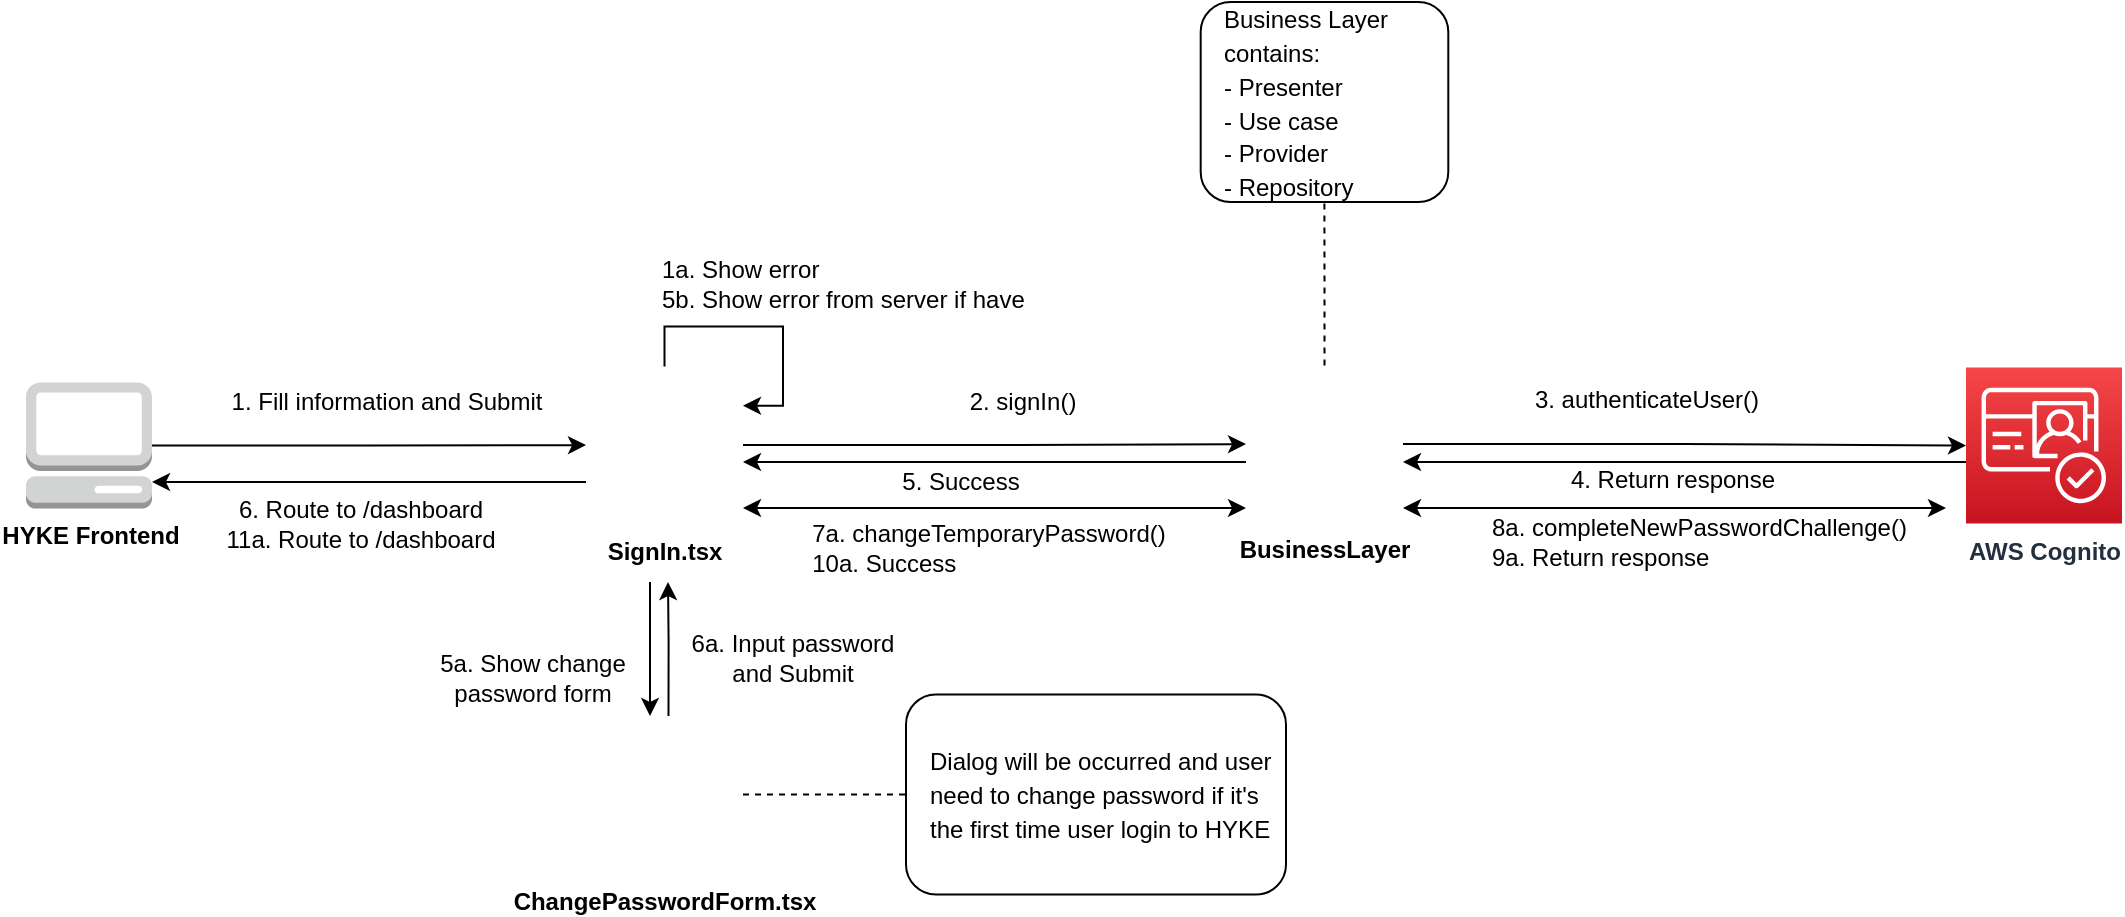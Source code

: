 <mxfile version="15.6.3" type="github" pages="2">
  <diagram name="Login" id="74e2e168-ea6b-b213-b513-2b3c1d86103e">
    <mxGraphModel dx="1422" dy="1604" grid="1" gridSize="10" guides="1" tooltips="1" connect="1" arrows="1" fold="1" page="1" pageScale="1" pageWidth="1100" pageHeight="850" background="none" math="0" shadow="0">
      <root>
        <mxCell id="0" />
        <mxCell id="1" parent="0" />
        <mxCell id="s04tFwtaQNEnBb-Ma6FZ-3" style="edgeStyle=orthogonalEdgeStyle;rounded=0;orthogonalLoop=1;jettySize=auto;html=1;" parent="1" source="s04tFwtaQNEnBb-Ma6FZ-1" target="s04tFwtaQNEnBb-Ma6FZ-2" edge="1">
          <mxGeometry relative="1" as="geometry" />
        </mxCell>
        <mxCell id="D3JZG9S5xgHQ85B02sTl-6" value="1. Fill information and Submit" style="edgeLabel;html=1;align=center;verticalAlign=middle;resizable=0;points=[];fontSize=12;" vertex="1" connectable="0" parent="s04tFwtaQNEnBb-Ma6FZ-3">
          <mxGeometry x="0.217" y="1" relative="1" as="geometry">
            <mxPoint x="-15" y="-21" as="offset" />
          </mxGeometry>
        </mxCell>
        <mxCell id="s04tFwtaQNEnBb-Ma6FZ-1" value="&lt;b&gt;HYKE Frontend&lt;/b&gt;" style="outlineConnect=0;dashed=0;verticalLabelPosition=bottom;verticalAlign=top;align=center;html=1;shape=mxgraph.aws3.management_console;fillColor=#D2D3D3;gradientColor=none;" parent="1" vertex="1">
          <mxGeometry x="110" y="180.25" width="63" height="63" as="geometry" />
        </mxCell>
        <mxCell id="s04tFwtaQNEnBb-Ma6FZ-7" style="edgeStyle=orthogonalEdgeStyle;rounded=0;orthogonalLoop=1;jettySize=auto;html=1;fontSize=14;" parent="1" source="s04tFwtaQNEnBb-Ma6FZ-2" target="s04tFwtaQNEnBb-Ma6FZ-6" edge="1">
          <mxGeometry relative="1" as="geometry" />
        </mxCell>
        <mxCell id="D3JZG9S5xgHQ85B02sTl-22" value="2. signIn()" style="edgeLabel;html=1;align=center;verticalAlign=middle;resizable=0;points=[];fontSize=12;" vertex="1" connectable="0" parent="s04tFwtaQNEnBb-Ma6FZ-7">
          <mxGeometry x="0.303" y="2" relative="1" as="geometry">
            <mxPoint x="-24" y="-19" as="offset" />
          </mxGeometry>
        </mxCell>
        <mxCell id="D3JZG9S5xgHQ85B02sTl-11" style="edgeStyle=orthogonalEdgeStyle;rounded=0;orthogonalLoop=1;jettySize=auto;html=1;fontSize=12;endArrow=classic;endFill=1;" edge="1" parent="1">
          <mxGeometry relative="1" as="geometry">
            <mxPoint x="422" y="280" as="sourcePoint" />
            <mxPoint x="422" y="347" as="targetPoint" />
            <Array as="points">
              <mxPoint x="422" y="310" />
              <mxPoint x="422" y="310" />
            </Array>
          </mxGeometry>
        </mxCell>
        <mxCell id="D3JZG9S5xgHQ85B02sTl-23" value="5a. Show change &lt;br&gt;password form" style="edgeLabel;html=1;align=center;verticalAlign=middle;resizable=0;points=[];fontSize=12;" vertex="1" connectable="0" parent="D3JZG9S5xgHQ85B02sTl-11">
          <mxGeometry x="-0.177" y="-2" relative="1" as="geometry">
            <mxPoint x="-57" y="20" as="offset" />
          </mxGeometry>
        </mxCell>
        <mxCell id="D3JZG9S5xgHQ85B02sTl-20" style="edgeStyle=orthogonalEdgeStyle;rounded=0;orthogonalLoop=1;jettySize=auto;html=1;fontSize=12;endArrow=classic;endFill=1;" edge="1" parent="1" source="s04tFwtaQNEnBb-Ma6FZ-2" target="s04tFwtaQNEnBb-Ma6FZ-1">
          <mxGeometry relative="1" as="geometry">
            <Array as="points">
              <mxPoint x="310" y="230" />
              <mxPoint x="310" y="230" />
            </Array>
          </mxGeometry>
        </mxCell>
        <mxCell id="D3JZG9S5xgHQ85B02sTl-21" value="6. Route to /dashboard&lt;br&gt;11a. Route to /dashboard" style="edgeLabel;html=1;align=center;verticalAlign=middle;resizable=0;points=[];fontSize=12;" vertex="1" connectable="0" parent="D3JZG9S5xgHQ85B02sTl-20">
          <mxGeometry x="0.317" y="3" relative="1" as="geometry">
            <mxPoint x="30" y="18" as="offset" />
          </mxGeometry>
        </mxCell>
        <mxCell id="D3JZG9S5xgHQ85B02sTl-32" style="edgeStyle=orthogonalEdgeStyle;rounded=0;orthogonalLoop=1;jettySize=auto;html=1;fontSize=12;endArrow=classic;endFill=1;startArrow=classic;startFill=1;" edge="1" parent="1">
          <mxGeometry relative="1" as="geometry">
            <mxPoint x="468.5" y="243" as="sourcePoint" />
            <mxPoint x="720" y="243" as="targetPoint" />
            <Array as="points">
              <mxPoint x="630" y="243" />
              <mxPoint x="630" y="243" />
            </Array>
          </mxGeometry>
        </mxCell>
        <mxCell id="D3JZG9S5xgHQ85B02sTl-33" value="&lt;div style=&quot;text-align: left&quot;&gt;&lt;span&gt;7a. changeTemporaryPassword()&lt;/span&gt;&lt;/div&gt;&lt;div style=&quot;text-align: left&quot;&gt;&lt;span&gt;10a. Success&lt;/span&gt;&lt;/div&gt;" style="edgeLabel;html=1;align=center;verticalAlign=middle;resizable=0;points=[];fontSize=12;" vertex="1" connectable="0" parent="D3JZG9S5xgHQ85B02sTl-32">
          <mxGeometry x="0.202" relative="1" as="geometry">
            <mxPoint x="-29" y="20" as="offset" />
          </mxGeometry>
        </mxCell>
        <mxCell id="s04tFwtaQNEnBb-Ma6FZ-2" value="&lt;b&gt;SignIn.tsx&lt;/b&gt;" style="shape=image;html=1;verticalAlign=top;verticalLabelPosition=bottom;labelBackgroundColor=#ffffff;imageAspect=0;aspect=fixed;image=https://cdn4.iconfinder.com/data/icons/logos-3/600/React.js_logo-128.png" parent="1" vertex="1">
          <mxGeometry x="390" y="172.25" width="78.5" height="78.5" as="geometry" />
        </mxCell>
        <mxCell id="s04tFwtaQNEnBb-Ma6FZ-10" style="edgeStyle=orthogonalEdgeStyle;rounded=0;orthogonalLoop=1;jettySize=auto;html=1;fontSize=14;endArrow=none;endFill=0;dashed=1;" parent="1" source="s04tFwtaQNEnBb-Ma6FZ-6" target="s04tFwtaQNEnBb-Ma6FZ-9" edge="1">
          <mxGeometry relative="1" as="geometry" />
        </mxCell>
        <mxCell id="D3JZG9S5xgHQ85B02sTl-1" style="edgeStyle=orthogonalEdgeStyle;rounded=0;orthogonalLoop=1;jettySize=auto;html=1;fontSize=12;endArrow=classic;endFill=1;" edge="1" parent="1" source="s04tFwtaQNEnBb-Ma6FZ-6" target="s04tFwtaQNEnBb-Ma6FZ-8">
          <mxGeometry relative="1" as="geometry" />
        </mxCell>
        <mxCell id="D3JZG9S5xgHQ85B02sTl-14" value="3. authenticateUser()" style="edgeLabel;html=1;align=center;verticalAlign=middle;resizable=0;points=[];fontSize=12;" vertex="1" connectable="0" parent="D3JZG9S5xgHQ85B02sTl-1">
          <mxGeometry x="-0.145" y="-4" relative="1" as="geometry">
            <mxPoint x="1" y="-26" as="offset" />
          </mxGeometry>
        </mxCell>
        <mxCell id="D3JZG9S5xgHQ85B02sTl-17" style="edgeStyle=orthogonalEdgeStyle;rounded=0;orthogonalLoop=1;jettySize=auto;html=1;fontSize=12;endArrow=classic;endFill=1;" edge="1" parent="1" source="s04tFwtaQNEnBb-Ma6FZ-6" target="s04tFwtaQNEnBb-Ma6FZ-2">
          <mxGeometry relative="1" as="geometry">
            <Array as="points">
              <mxPoint x="530" y="220" />
              <mxPoint x="530" y="220" />
            </Array>
          </mxGeometry>
        </mxCell>
        <mxCell id="D3JZG9S5xgHQ85B02sTl-19" value="5. Success" style="edgeLabel;html=1;align=center;verticalAlign=middle;resizable=0;points=[];fontSize=12;" vertex="1" connectable="0" parent="D3JZG9S5xgHQ85B02sTl-17">
          <mxGeometry x="0.217" y="-2" relative="1" as="geometry">
            <mxPoint x="10" y="12" as="offset" />
          </mxGeometry>
        </mxCell>
        <mxCell id="D3JZG9S5xgHQ85B02sTl-34" style="edgeStyle=orthogonalEdgeStyle;rounded=0;orthogonalLoop=1;jettySize=auto;html=1;fontSize=12;startArrow=classic;startFill=1;endArrow=classic;endFill=1;" edge="1" parent="1">
          <mxGeometry relative="1" as="geometry">
            <mxPoint x="798.5" y="243" as="sourcePoint" />
            <mxPoint x="1070" y="243" as="targetPoint" />
            <Array as="points">
              <mxPoint x="880" y="243" />
              <mxPoint x="880" y="243" />
            </Array>
          </mxGeometry>
        </mxCell>
        <mxCell id="D3JZG9S5xgHQ85B02sTl-35" value="8a. completeNewPasswordChallenge()&lt;br&gt;9a. Return response" style="edgeLabel;html=1;align=left;verticalAlign=middle;resizable=0;points=[];fontSize=12;" vertex="1" connectable="0" parent="D3JZG9S5xgHQ85B02sTl-34">
          <mxGeometry x="-0.108" y="-1" relative="1" as="geometry">
            <mxPoint x="-79" y="16" as="offset" />
          </mxGeometry>
        </mxCell>
        <mxCell id="s04tFwtaQNEnBb-Ma6FZ-6" value="&lt;b&gt;BusinessLayer&lt;/b&gt;" style="shape=image;html=1;verticalAlign=top;verticalLabelPosition=bottom;labelBackgroundColor=#ffffff;imageAspect=0;aspect=fixed;image=https://cdn4.iconfinder.com/data/icons/logos-3/600/React.js_logo-128.png" parent="1" vertex="1">
          <mxGeometry x="720" y="171.75" width="78.5" height="78.5" as="geometry" />
        </mxCell>
        <mxCell id="D3JZG9S5xgHQ85B02sTl-15" style="edgeStyle=orthogonalEdgeStyle;rounded=0;orthogonalLoop=1;jettySize=auto;html=1;fontSize=12;endArrow=classic;endFill=1;" edge="1" parent="1" source="s04tFwtaQNEnBb-Ma6FZ-8" target="s04tFwtaQNEnBb-Ma6FZ-6">
          <mxGeometry relative="1" as="geometry">
            <Array as="points">
              <mxPoint x="890" y="220" />
              <mxPoint x="890" y="220" />
            </Array>
          </mxGeometry>
        </mxCell>
        <mxCell id="D3JZG9S5xgHQ85B02sTl-16" value="4. Return response" style="edgeLabel;html=1;align=center;verticalAlign=middle;resizable=0;points=[];fontSize=12;" vertex="1" connectable="0" parent="D3JZG9S5xgHQ85B02sTl-15">
          <mxGeometry x="-0.137" y="2" relative="1" as="geometry">
            <mxPoint x="-26" y="7" as="offset" />
          </mxGeometry>
        </mxCell>
        <mxCell id="s04tFwtaQNEnBb-Ma6FZ-8" value="&lt;b&gt;AWS Cognito&lt;/b&gt;" style="sketch=0;points=[[0,0,0],[0.25,0,0],[0.5,0,0],[0.75,0,0],[1,0,0],[0,1,0],[0.25,1,0],[0.5,1,0],[0.75,1,0],[1,1,0],[0,0.25,0],[0,0.5,0],[0,0.75,0],[1,0.25,0],[1,0.5,0],[1,0.75,0]];outlineConnect=0;fontColor=#232F3E;gradientColor=#F54749;gradientDirection=north;fillColor=#C7131F;strokeColor=#ffffff;dashed=0;verticalLabelPosition=bottom;verticalAlign=top;align=center;html=1;fontSize=12;fontStyle=0;aspect=fixed;shape=mxgraph.aws4.resourceIcon;resIcon=mxgraph.aws4.cognito;" parent="1" vertex="1">
          <mxGeometry x="1080" y="172.75" width="78" height="78" as="geometry" />
        </mxCell>
        <mxCell id="s04tFwtaQNEnBb-Ma6FZ-9" value="&lt;font style=&quot;font-size: 12px&quot;&gt;Business Layer contains:&lt;br&gt;- Presenter&lt;br&gt;- Use case&lt;br&gt;- Provider&lt;br&gt;- Repository&lt;br&gt;&lt;/font&gt;" style="rounded=1;whiteSpace=wrap;html=1;fontSize=14;align=left;spacingLeft=10;" parent="1" vertex="1">
          <mxGeometry x="697.34" y="-10" width="123.81" height="100" as="geometry" />
        </mxCell>
        <mxCell id="D3JZG9S5xgHQ85B02sTl-7" style="edgeStyle=orthogonalEdgeStyle;rounded=0;orthogonalLoop=1;jettySize=auto;html=1;entryX=1;entryY=0.25;entryDx=0;entryDy=0;fontSize=12;endArrow=classic;endFill=1;" edge="1" parent="1" source="s04tFwtaQNEnBb-Ma6FZ-2" target="s04tFwtaQNEnBb-Ma6FZ-2">
          <mxGeometry relative="1" as="geometry" />
        </mxCell>
        <mxCell id="D3JZG9S5xgHQ85B02sTl-8" value="1a. Show error&lt;br&gt;5b. Show error from server if have" style="edgeLabel;html=1;align=left;verticalAlign=middle;resizable=0;points=[];fontSize=12;" vertex="1" connectable="0" parent="D3JZG9S5xgHQ85B02sTl-7">
          <mxGeometry x="-0.083" y="-3" relative="1" as="geometry">
            <mxPoint x="-47" y="-25" as="offset" />
          </mxGeometry>
        </mxCell>
        <mxCell id="D3JZG9S5xgHQ85B02sTl-25" style="edgeStyle=orthogonalEdgeStyle;rounded=0;orthogonalLoop=1;jettySize=auto;html=1;fontSize=12;endArrow=none;endFill=0;dashed=1;" edge="1" parent="1" source="D3JZG9S5xgHQ85B02sTl-10" target="D3JZG9S5xgHQ85B02sTl-24">
          <mxGeometry relative="1" as="geometry" />
        </mxCell>
        <mxCell id="D3JZG9S5xgHQ85B02sTl-28" style="edgeStyle=orthogonalEdgeStyle;rounded=0;orthogonalLoop=1;jettySize=auto;html=1;fontSize=12;endArrow=classic;endFill=1;" edge="1" parent="1">
          <mxGeometry relative="1" as="geometry">
            <mxPoint x="431.25" y="347" as="sourcePoint" />
            <mxPoint x="431" y="280" as="targetPoint" />
            <Array as="points">
              <mxPoint x="431" y="310" />
              <mxPoint x="431" y="310" />
            </Array>
          </mxGeometry>
        </mxCell>
        <mxCell id="D3JZG9S5xgHQ85B02sTl-29" value="6a. Input password &lt;br&gt;and Submit" style="edgeLabel;html=1;align=center;verticalAlign=middle;resizable=0;points=[];fontSize=12;" vertex="1" connectable="0" parent="D3JZG9S5xgHQ85B02sTl-28">
          <mxGeometry x="0.195" y="-1" relative="1" as="geometry">
            <mxPoint x="60" y="11" as="offset" />
          </mxGeometry>
        </mxCell>
        <mxCell id="D3JZG9S5xgHQ85B02sTl-10" value="&lt;b&gt;ChangePasswordForm.tsx&lt;/b&gt;" style="shape=image;html=1;verticalAlign=top;verticalLabelPosition=bottom;labelBackgroundColor=#ffffff;imageAspect=0;aspect=fixed;image=https://cdn4.iconfinder.com/data/icons/logos-3/600/React.js_logo-128.png" vertex="1" parent="1">
          <mxGeometry x="390" y="347" width="78.5" height="78.5" as="geometry" />
        </mxCell>
        <mxCell id="D3JZG9S5xgHQ85B02sTl-24" value="&lt;font style=&quot;font-size: 12px&quot;&gt;Dialog will be occurred and user need to change password if it&#39;s the first time user login to HYKE&lt;br&gt;&lt;/font&gt;" style="rounded=1;whiteSpace=wrap;html=1;fontSize=14;align=left;spacingLeft=10;" vertex="1" parent="1">
          <mxGeometry x="550" y="336.25" width="190" height="100" as="geometry" />
        </mxCell>
      </root>
    </mxGraphModel>
  </diagram>
  <diagram id="Wdvu2xUOF4kaD3dNQZho" name="Overview">
    <mxGraphModel dx="1422" dy="754" grid="1" gridSize="10" guides="1" tooltips="1" connect="1" arrows="1" fold="1" page="1" pageScale="1" pageWidth="850" pageHeight="1100" math="0" shadow="0">
      <root>
        <mxCell id="ZxhcZnh28SaxuGn8HQxv-0" />
        <mxCell id="ZxhcZnh28SaxuGn8HQxv-1" parent="ZxhcZnh28SaxuGn8HQxv-0" />
        <mxCell id="ZxhcZnh28SaxuGn8HQxv-5" style="edgeStyle=orthogonalEdgeStyle;rounded=0;orthogonalLoop=1;jettySize=auto;html=1;fontSize=12;startArrow=none;startFill=0;endArrow=none;endFill=0;" edge="1" parent="ZxhcZnh28SaxuGn8HQxv-1" source="ZxhcZnh28SaxuGn8HQxv-2" target="ZxhcZnh28SaxuGn8HQxv-3">
          <mxGeometry relative="1" as="geometry" />
        </mxCell>
        <mxCell id="ZxhcZnh28SaxuGn8HQxv-7" value="&lt;font style=&quot;font-size: 14px&quot;&gt;/login&lt;br&gt;/forgot-password&lt;/font&gt;" style="edgeLabel;html=1;align=left;verticalAlign=middle;resizable=0;points=[];fontSize=12;" vertex="1" connectable="0" parent="ZxhcZnh28SaxuGn8HQxv-5">
          <mxGeometry x="-0.197" y="2" relative="1" as="geometry">
            <mxPoint x="-35" y="23" as="offset" />
          </mxGeometry>
        </mxCell>
        <mxCell id="ZxhcZnh28SaxuGn8HQxv-2" value="&lt;b&gt;Business User&lt;/b&gt;" style="sketch=0;outlineConnect=0;fontColor=#232F3E;gradientColor=none;fillColor=#232F3E;strokeColor=none;dashed=0;verticalLabelPosition=bottom;verticalAlign=top;align=center;html=1;fontSize=12;fontStyle=0;aspect=fixed;pointerEvents=1;shape=mxgraph.aws4.users;" vertex="1" parent="ZxhcZnh28SaxuGn8HQxv-1">
          <mxGeometry x="50" y="180" width="78" height="78" as="geometry" />
        </mxCell>
        <mxCell id="ZxhcZnh28SaxuGn8HQxv-9" style="edgeStyle=orthogonalEdgeStyle;rounded=0;orthogonalLoop=1;jettySize=auto;html=1;fontSize=14;startArrow=none;startFill=0;endArrow=none;endFill=0;" edge="1" parent="ZxhcZnh28SaxuGn8HQxv-1" source="ZxhcZnh28SaxuGn8HQxv-3" target="ZxhcZnh28SaxuGn8HQxv-8">
          <mxGeometry relative="1" as="geometry" />
        </mxCell>
        <mxCell id="ZxhcZnh28SaxuGn8HQxv-3" value="&lt;b&gt;HYKE Front-end&lt;/b&gt;" style="shape=image;html=1;verticalAlign=top;verticalLabelPosition=bottom;labelBackgroundColor=#ffffff;imageAspect=0;aspect=fixed;image=https://cdn4.iconfinder.com/data/icons/logos-3/600/React.js_logo-128.png;fontSize=12;" vertex="1" parent="ZxhcZnh28SaxuGn8HQxv-1">
          <mxGeometry x="270" y="155" width="128" height="128" as="geometry" />
        </mxCell>
        <mxCell id="ZxhcZnh28SaxuGn8HQxv-4" value="&lt;b&gt;AWS Cognito&lt;/b&gt;" style="sketch=0;points=[[0,0,0],[0.25,0,0],[0.5,0,0],[0.75,0,0],[1,0,0],[0,1,0],[0.25,1,0],[0.5,1,0],[0.75,1,0],[1,1,0],[0,0.25,0],[0,0.5,0],[0,0.75,0],[1,0.25,0],[1,0.5,0],[1,0.75,0]];outlineConnect=0;fontColor=#232F3E;gradientColor=#F54749;gradientDirection=north;fillColor=#C7131F;strokeColor=#ffffff;dashed=0;verticalLabelPosition=bottom;verticalAlign=top;align=center;html=1;fontSize=12;fontStyle=0;aspect=fixed;shape=mxgraph.aws4.resourceIcon;resIcon=mxgraph.aws4.cognito;" vertex="1" parent="ZxhcZnh28SaxuGn8HQxv-1">
          <mxGeometry x="690" y="169" width="100" height="100" as="geometry" />
        </mxCell>
        <mxCell id="ZxhcZnh28SaxuGn8HQxv-10" style="edgeStyle=orthogonalEdgeStyle;rounded=0;orthogonalLoop=1;jettySize=auto;html=1;fontSize=14;startArrow=none;startFill=0;endArrow=none;endFill=0;" edge="1" parent="ZxhcZnh28SaxuGn8HQxv-1" source="ZxhcZnh28SaxuGn8HQxv-8" target="ZxhcZnh28SaxuGn8HQxv-4">
          <mxGeometry relative="1" as="geometry" />
        </mxCell>
        <mxCell id="ZxhcZnh28SaxuGn8HQxv-8" value="amazon-cognito-identity-js" style="shape=image;html=1;verticalAlign=top;verticalLabelPosition=bottom;labelBackgroundColor=#ffffff;imageAspect=0;aspect=fixed;image=https://cdn4.iconfinder.com/data/icons/logos-and-brands/512/187_Js_logo_logos-128.png;fontSize=14;" vertex="1" parent="ZxhcZnh28SaxuGn8HQxv-1">
          <mxGeometry x="480" y="166.5" width="105" height="105" as="geometry" />
        </mxCell>
        <mxCell id="ZxhcZnh28SaxuGn8HQxv-11" value="" style="shape=image;html=1;verticalAlign=top;verticalLabelPosition=bottom;labelBackgroundColor=#ffffff;imageAspect=0;aspect=fixed;image=https://cdn2.iconfinder.com/data/icons/integers/60/number-one-128.png;fontSize=14;" vertex="1" parent="ZxhcZnh28SaxuGn8HQxv-1">
          <mxGeometry x="170" y="155" width="40" height="40" as="geometry" />
        </mxCell>
        <mxCell id="ZxhcZnh28SaxuGn8HQxv-12" value="" style="shape=image;html=1;verticalAlign=top;verticalLabelPosition=bottom;labelBackgroundColor=#ffffff;imageAspect=0;aspect=fixed;image=https://cdn2.iconfinder.com/data/icons/integers/60/number-two-128.png;fontSize=14;" vertex="1" parent="ZxhcZnh28SaxuGn8HQxv-1">
          <mxGeometry x="410" y="154" width="41" height="41" as="geometry" />
        </mxCell>
        <mxCell id="ZxhcZnh28SaxuGn8HQxv-13" value="" style="shape=image;html=1;verticalAlign=top;verticalLabelPosition=bottom;labelBackgroundColor=#ffffff;imageAspect=0;aspect=fixed;image=https://cdn2.iconfinder.com/data/icons/integers/60/number-three-128.png;fontSize=14;" vertex="1" parent="ZxhcZnh28SaxuGn8HQxv-1">
          <mxGeometry x="610" y="150" width="44" height="44" as="geometry" />
        </mxCell>
      </root>
    </mxGraphModel>
  </diagram>
</mxfile>
